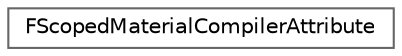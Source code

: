 digraph "Graphical Class Hierarchy"
{
 // INTERACTIVE_SVG=YES
 // LATEX_PDF_SIZE
  bgcolor="transparent";
  edge [fontname=Helvetica,fontsize=10,labelfontname=Helvetica,labelfontsize=10];
  node [fontname=Helvetica,fontsize=10,shape=box,height=0.2,width=0.4];
  rankdir="LR";
  Node0 [id="Node000000",label="FScopedMaterialCompilerAttribute",height=0.2,width=0.4,color="grey40", fillcolor="white", style="filled",URL="$d5/d58/classFScopedMaterialCompilerAttribute.html",tooltip=" "];
}
